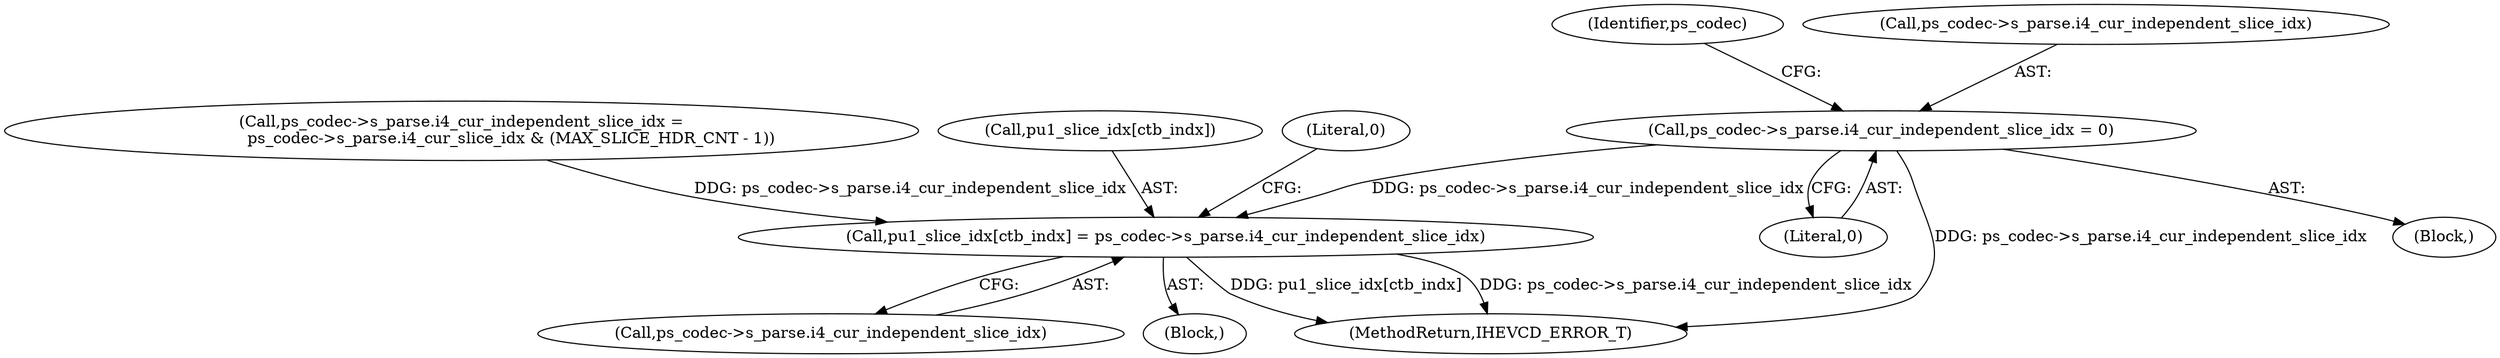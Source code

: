 digraph "0_Android_bcfc7124f6ef9f1ec128fb2e90de774a5b33d199_0@pointer" {
"1000527" [label="(Call,ps_codec->s_parse.i4_cur_independent_slice_idx = 0)"];
"1001670" [label="(Call,pu1_slice_idx[ctb_indx] = ps_codec->s_parse.i4_cur_independent_slice_idx)"];
"1001670" [label="(Call,pu1_slice_idx[ctb_indx] = ps_codec->s_parse.i4_cur_independent_slice_idx)"];
"1005079" [label="(MethodReturn,IHEVCD_ERROR_T)"];
"1001674" [label="(Call,ps_codec->s_parse.i4_cur_independent_slice_idx)"];
"1000497" [label="(Block,)"];
"1000527" [label="(Call,ps_codec->s_parse.i4_cur_independent_slice_idx = 0)"];
"1000271" [label="(Call,ps_codec->s_parse.i4_cur_independent_slice_idx =\n                    ps_codec->s_parse.i4_cur_slice_idx & (MAX_SLICE_HDR_CNT - 1))"];
"1000537" [label="(Identifier,ps_codec)"];
"1001671" [label="(Call,pu1_slice_idx[ctb_indx])"];
"1001681" [label="(Literal,0)"];
"1000528" [label="(Call,ps_codec->s_parse.i4_cur_independent_slice_idx)"];
"1000533" [label="(Literal,0)"];
"1001661" [label="(Block,)"];
"1000527" -> "1000497"  [label="AST: "];
"1000527" -> "1000533"  [label="CFG: "];
"1000528" -> "1000527"  [label="AST: "];
"1000533" -> "1000527"  [label="AST: "];
"1000537" -> "1000527"  [label="CFG: "];
"1000527" -> "1005079"  [label="DDG: ps_codec->s_parse.i4_cur_independent_slice_idx"];
"1000527" -> "1001670"  [label="DDG: ps_codec->s_parse.i4_cur_independent_slice_idx"];
"1001670" -> "1001661"  [label="AST: "];
"1001670" -> "1001674"  [label="CFG: "];
"1001671" -> "1001670"  [label="AST: "];
"1001674" -> "1001670"  [label="AST: "];
"1001681" -> "1001670"  [label="CFG: "];
"1001670" -> "1005079"  [label="DDG: ps_codec->s_parse.i4_cur_independent_slice_idx"];
"1001670" -> "1005079"  [label="DDG: pu1_slice_idx[ctb_indx]"];
"1000271" -> "1001670"  [label="DDG: ps_codec->s_parse.i4_cur_independent_slice_idx"];
}
